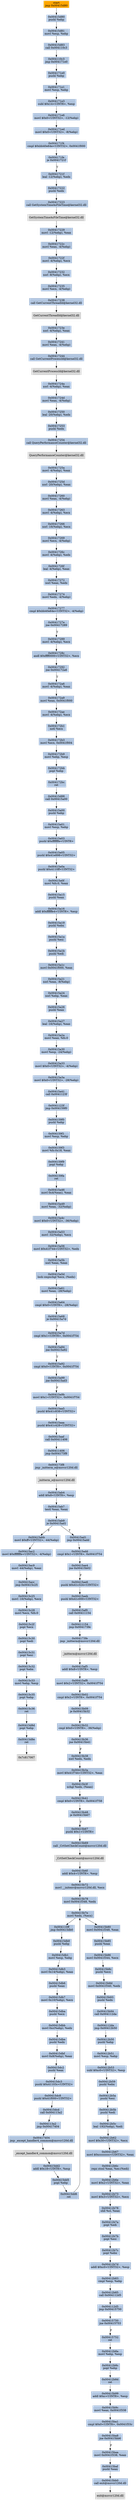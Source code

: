 digraph G {
node[shape=rectangle,style=filled,fillcolor=lightsteelblue,color=lightsteelblue]
bgcolor="transparent"
a0x00411271jmp_0x00415d80[label="start\njmp 0x00415d80",color="lightgrey",fillcolor="orange"];
a0x00415d80pushl_ebp[label="0x00415d80\npushl %ebp"];
a0x00415d81movl_esp_ebp[label="0x00415d81\nmovl %esp, %ebp"];
a0x00415d83call_0x004110c3[label="0x00415d83\ncall 0x004110c3"];
a0x004110c3jmp_0x004171e0[label="0x004110c3\njmp 0x004171e0"];
a0x004171e0pushl_ebp[label="0x004171e0\npushl %ebp"];
a0x004171e1movl_esp_ebp[label="0x004171e1\nmovl %esp, %ebp"];
a0x004171e3subl_0x14UINT8_esp[label="0x004171e3\nsubl $0x14<UINT8>, %esp"];
a0x004171e6movl_0x0UINT32__12ebp_[label="0x004171e6\nmovl $0x0<UINT32>, -12(%ebp)"];
a0x004171edmovl_0x0UINT32__8ebp_[label="0x004171ed\nmovl $0x0<UINT32>, -8(%ebp)"];
a0x004171f4cmpl_0xbb40e64eUINT32_0x0041f000[label="0x004171f4\ncmpl $0xbb40e64e<UINT32>, 0x0041f000"];
a0x004171feje_0x0041721f[label="0x004171fe\nje 0x0041721f"];
a0x0041721fleal__12ebp__edx[label="0x0041721f\nleal -12(%ebp), %edx"];
a0x00417222pushl_edx[label="0x00417222\npushl %edx"];
a0x00417223call_GetSystemTimeAsFileTime_kernel32_dll[label="0x00417223\ncall GetSystemTimeAsFileTime@kernel32.dll"];
GetSystemTimeAsFileTime_kernel32_dll[label="GetSystemTimeAsFileTime@kernel32.dll",color="lightgrey",fillcolor="lightgrey"];
a0x00417229movl__12ebp__eax[label="0x00417229\nmovl -12(%ebp), %eax"];
a0x0041722cmovl_eax__4ebp_[label="0x0041722c\nmovl %eax, -4(%ebp)"];
a0x0041722fmovl__4ebp__ecx[label="0x0041722f\nmovl -4(%ebp), %ecx"];
a0x00417232xorl__8ebp__ecx[label="0x00417232\nxorl -8(%ebp), %ecx"];
a0x00417235movl_ecx__4ebp_[label="0x00417235\nmovl %ecx, -4(%ebp)"];
a0x00417238call_GetCurrentThreadId_kernel32_dll[label="0x00417238\ncall GetCurrentThreadId@kernel32.dll"];
GetCurrentThreadId_kernel32_dll[label="GetCurrentThreadId@kernel32.dll",color="lightgrey",fillcolor="lightgrey"];
a0x0041723exorl__4ebp__eax[label="0x0041723e\nxorl -4(%ebp), %eax"];
a0x00417241movl_eax__4ebp_[label="0x00417241\nmovl %eax, -4(%ebp)"];
a0x00417244call_GetCurrentProcessId_kernel32_dll[label="0x00417244\ncall GetCurrentProcessId@kernel32.dll"];
GetCurrentProcessId_kernel32_dll[label="GetCurrentProcessId@kernel32.dll",color="lightgrey",fillcolor="lightgrey"];
a0x0041724axorl__4ebp__eax[label="0x0041724a\nxorl -4(%ebp), %eax"];
a0x0041724dmovl_eax__4ebp_[label="0x0041724d\nmovl %eax, -4(%ebp)"];
a0x00417250leal__20ebp__edx[label="0x00417250\nleal -20(%ebp), %edx"];
a0x00417253pushl_edx[label="0x00417253\npushl %edx"];
a0x00417254call_QueryPerformanceCounter_kernel32_dll[label="0x00417254\ncall QueryPerformanceCounter@kernel32.dll"];
QueryPerformanceCounter_kernel32_dll[label="QueryPerformanceCounter@kernel32.dll",color="lightgrey",fillcolor="lightgrey"];
a0x0041725amovl__4ebp__eax[label="0x0041725a\nmovl -4(%ebp), %eax"];
a0x0041725dxorl__20ebp__eax[label="0x0041725d\nxorl -20(%ebp), %eax"];
a0x00417260movl_eax__4ebp_[label="0x00417260\nmovl %eax, -4(%ebp)"];
a0x00417263movl__4ebp__ecx[label="0x00417263\nmovl -4(%ebp), %ecx"];
a0x00417266xorl__16ebp__ecx[label="0x00417266\nxorl -16(%ebp), %ecx"];
a0x00417269movl_ecx__4ebp_[label="0x00417269\nmovl %ecx, -4(%ebp)"];
a0x0041726cmovl__4ebp__edx[label="0x0041726c\nmovl -4(%ebp), %edx"];
a0x0041726fleal__4ebp__eax[label="0x0041726f\nleal -4(%ebp), %eax"];
a0x00417272xorl_eax_edx[label="0x00417272\nxorl %eax, %edx"];
a0x00417274movl_edx__4ebp_[label="0x00417274\nmovl %edx, -4(%ebp)"];
a0x00417277cmpl_0xbb40e64eUINT32__4ebp_[label="0x00417277\ncmpl $0xbb40e64e<UINT32>, -4(%ebp)"];
a0x0041727ejne_0x00417289[label="0x0041727e\njne 0x00417289"];
a0x00417289movl__4ebp__ecx[label="0x00417289\nmovl -4(%ebp), %ecx"];
a0x0041728candl_0xffff0000UINT32_ecx[label="0x0041728c\nandl $0xffff0000<UINT32>, %ecx"];
a0x00417292jne_0x004172a6[label="0x00417292\njne 0x004172a6"];
a0x004172a6movl__4ebp__eax[label="0x004172a6\nmovl -4(%ebp), %eax"];
a0x004172a9movl_eax_0x0041f000[label="0x004172a9\nmovl %eax, 0x0041f000"];
a0x004172aemovl__4ebp__ecx[label="0x004172ae\nmovl -4(%ebp), %ecx"];
a0x004172b1notl_ecx[label="0x004172b1\nnotl %ecx"];
a0x004172b3movl_ecx_0x0041f004[label="0x004172b3\nmovl %ecx, 0x0041f004"];
a0x004172b9movl_ebp_esp[label="0x004172b9\nmovl %ebp, %esp"];
a0x004172bbpopl_ebp[label="0x004172bb\npopl %ebp"];
a0x004172bcret[label="0x004172bc\nret"];
a0x00415d88call_0x00415a00[label="0x00415d88\ncall 0x00415a00"];
a0x00415a00pushl_ebp[label="0x00415a00\npushl %ebp"];
a0x00415a01movl_esp_ebp[label="0x00415a01\nmovl %esp, %ebp"];
a0x00415a03pushl_0xfffffffeUINT8[label="0x00415a03\npushl $0xfffffffe<UINT8>"];
a0x00415a05pushl_0x41e898UINT32[label="0x00415a05\npushl $0x41e898<UINT32>"];
a0x00415a0apushl_0x4110ffUINT32[label="0x00415a0a\npushl $0x4110ff<UINT32>"];
a0x00415a0fmovl_fs_0_eax[label="0x00415a0f\nmovl %fs:0, %eax"];
a0x00415a15pushl_eax[label="0x00415a15\npushl %eax"];
a0x00415a16addl_0xffffffe4UINT8_esp[label="0x00415a16\naddl $0xffffffe4<UINT8>, %esp"];
a0x00415a19pushl_ebx[label="0x00415a19\npushl %ebx"];
a0x00415a1apushl_esi[label="0x00415a1a\npushl %esi"];
a0x00415a1bpushl_edi[label="0x00415a1b\npushl %edi"];
a0x00415a1cmovl_0x0041f000_eax[label="0x00415a1c\nmovl 0x0041f000, %eax"];
a0x00415a21xorl_eax__8ebp_[label="0x00415a21\nxorl %eax, -8(%ebp)"];
a0x00415a24xorl_ebp_eax[label="0x00415a24\nxorl %ebp, %eax"];
a0x00415a26pushl_eax[label="0x00415a26\npushl %eax"];
a0x00415a27leal__16ebp__eax[label="0x00415a27\nleal -16(%ebp), %eax"];
a0x00415a2amovl_eax_fs_0[label="0x00415a2a\nmovl %eax, %fs:0"];
a0x00415a30movl_esp__24ebp_[label="0x00415a30\nmovl %esp, -24(%ebp)"];
a0x00415a33movl_0x0UINT32__4ebp_[label="0x00415a33\nmovl $0x0<UINT32>, -4(%ebp)"];
a0x00415a3amovl_0x0UINT32__28ebp_[label="0x00415a3a\nmovl $0x0<UINT32>, -28(%ebp)"];
a0x00415a41call_0x0041123f[label="0x00415a41\ncall 0x0041123f"];
a0x0041123fjmp_0x004159f0[label="0x0041123f\njmp 0x004159f0"];
a0x004159f0pushl_ebp[label="0x004159f0\npushl %ebp"];
a0x004159f1movl_esp_ebp[label="0x004159f1\nmovl %esp, %ebp"];
a0x004159f3movl_fs_0x18_eax[label="0x004159f3\nmovl %fs:0x18, %eax"];
a0x004159f9popl_ebp[label="0x004159f9\npopl %ebp"];
a0x004159faret[label="0x004159fa\nret"];
a0x00415a46movl_0x4eax__eax[label="0x00415a46\nmovl 0x4(%eax), %eax"];
a0x00415a49movl_eax__32ebp_[label="0x00415a49\nmovl %eax, -32(%ebp)"];
a0x00415a4cmovl_0x0UINT32__36ebp_[label="0x00415a4c\nmovl $0x0<UINT32>, -36(%ebp)"];
a0x00415a53movl__32ebp__ecx[label="0x00415a53\nmovl -32(%ebp), %ecx"];
a0x00415a56movl_0x41f744UINT32_edx[label="0x00415a56\nmovl $0x41f744<UINT32>, %edx"];
a0x00415a5bxorl_eax_eax[label="0x00415a5b\nxorl %eax, %eax"];
a0x00415a5dlock_cmpxchgl_ecx_edx_[label="0x00415a5d\nlock cmpxchgl %ecx, (%edx)"];
a0x00415a61movl_eax__28ebp_[label="0x00415a61\nmovl %eax, -28(%ebp)"];
a0x00415a64cmpl_0x0UINT8__28ebp_[label="0x00415a64\ncmpl $0x0<UINT8>, -28(%ebp)"];
a0x00415a68je_0x00415a7d[label="0x00415a68\nje 0x00415a7d"];
a0x00415a7dcmpl_0x1UINT8_0x0041f754[label="0x00415a7d\ncmpl $0x1<UINT8>, 0x0041f754"];
a0x00415a84jne_0x00415a92[label="0x00415a84\njne 0x00415a92"];
a0x00415a92cmpl_0x0UINT8_0x0041f754[label="0x00415a92\ncmpl $0x0<UINT8>, 0x0041f754"];
a0x00415a99jne_0x00415ad3[label="0x00415a99\njne 0x00415ad3"];
a0x00415a9bmovl_0x1UINT32_0x0041f754[label="0x00415a9b\nmovl $0x1<UINT32>, 0x0041f754"];
a0x00415aa5pushl_0x41c838UINT32[label="0x00415aa5\npushl $0x41c838<UINT32>"];
a0x00415aaapushl_0x41c428UINT32[label="0x00415aaa\npushl $0x41c428<UINT32>"];
a0x00415aafcall_0x00411406[label="0x00415aaf\ncall 0x00411406"];
a0x00411406jmp_0x004173f8[label="0x00411406\njmp 0x004173f8"];
a0x004173f8jmp__initterm_e_msvcr120d_dll[label="0x004173f8\njmp _initterm_e@msvcr120d.dll"];
a_initterm_e_msvcr120d_dll[label="_initterm_e@msvcr120d.dll",color="lightgrey",fillcolor="lightgrey"];
a0x00415ab4addl_0x8UINT8_esp[label="0x00415ab4\naddl $0x8<UINT8>, %esp"];
a0x00415ab7testl_eax_eax[label="0x00415ab7\ntestl %eax, %eax"];
a0x00415ab9je_0x00415ad1[label="0x00415ab9\nje 0x00415ad1"];
a0x00415abbmovl_0xffUINT32__44ebp_[label="0x00415abb\nmovl $0xff<UINT32>, -44(%ebp)"];
a0x00415ad1jmp_0x00415add[label="0x00415ad1\njmp 0x00415add"];
a0x00415addcmpl_0x1UINT8_0x0041f754[label="0x00415add\ncmpl $0x1<UINT8>, 0x0041f754"];
a0x00415ae4jne_0x00415b02[label="0x00415ae4\njne 0x00415b02"];
a0x00415ae6pushl_0x41c324UINT32[label="0x00415ae6\npushl $0x41c324<UINT32>"];
a0x00415aebpushl_0x41c000UINT32[label="0x00415aeb\npushl $0x41c000<UINT32>"];
a0x00415af0call_0x00411154[label="0x00415af0\ncall 0x00411154"];
a0x00411154jmp_0x004173fe[label="0x00411154\njmp 0x004173fe"];
a0x004173fejmp__initterm_msvcr120d_dll[label="0x004173fe\njmp _initterm@msvcr120d.dll"];
a_initterm_msvcr120d_dll[label="_initterm@msvcr120d.dll",color="lightgrey",fillcolor="lightgrey"];
a0x00415af5addl_0x8UINT8_esp[label="0x00415af5\naddl $0x8<UINT8>, %esp"];
a0x00415af8movl_0x2UINT32_0x0041f754[label="0x00415af8\nmovl $0x2<UINT32>, 0x0041f754"];
a0x00415b02cmpl_0x2UINT8_0x0041f754[label="0x00415b02\ncmpl $0x2<UINT8>, 0x0041f754"];
a0x00415b09je_0x00415b32[label="0x00415b09\nje 0x00415b32"];
a0x00415b32cmpl_0x0UINT8__36ebp_[label="0x00415b32\ncmpl $0x0<UINT8>, -36(%ebp)"];
a0x00415b36jne_0x00415b41[label="0x00415b36\njne 0x00415b41"];
a0x00415b38xorl_edx_edx[label="0x00415b38\nxorl %edx, %edx"];
a0x00415b3amovl_0x41f744UINT32_eax[label="0x00415b3a\nmovl $0x41f744<UINT32>, %eax"];
a0x00415b3fxchgl_edx_eax_[label="0x00415b3f\nxchgl %edx, (%eax)"];
a0x00415b41cmpl_0x0UINT8_0x0041f758[label="0x00415b41\ncmpl $0x0<UINT8>, 0x0041f758"];
a0x00415b48je_0x00415b67[label="0x00415b48\nje 0x00415b67"];
a0x00415b67pushl_0x1UINT8[label="0x00415b67\npushl $0x1<UINT8>"];
a0x00415b69call__CrtSetCheckCount_msvcr120d_dll[label="0x00415b69\ncall _CrtSetCheckCount@msvcr120d.dll"];
a_CrtSetCheckCount_msvcr120d_dll[label="_CrtSetCheckCount@msvcr120d.dll",color="lightgrey",fillcolor="lightgrey"];
a0x00415b6faddl_0x4UINT8_esp[label="0x00415b6f\naddl $0x4<UINT8>, %esp"];
a0x00415b72movl___initenv_msvcr120d_dll_ecx[label="0x00415b72\nmovl __initenv@msvcr120d.dll, %ecx"];
a0x00415b78movl_0x0041f348_edx[label="0x00415b78\nmovl 0x0041f348, %edx"];
a0x00415b7emovl_edx_ecx_[label="0x00415b7e\nmovl %edx, (%ecx)"];
a0x004110ffjmp_0x00415db0[label="0x004110ff\njmp 0x00415db0"];
a0x00415db0pushl_ebp[label="0x00415db0\npushl %ebp"];
a0x00415db1movl_esp_ebp[label="0x00415db1\nmovl %esp, %ebp"];
a0x00415db3movl_0x14ebp__eax[label="0x00415db3\nmovl 0x14(%ebp), %eax"];
a0x00415db6pushl_eax[label="0x00415db6\npushl %eax"];
a0x00415db7movl_0x10ebp__ecx[label="0x00415db7\nmovl 0x10(%ebp), %ecx"];
a0x00415dbapushl_ecx[label="0x00415dba\npushl %ecx"];
a0x00415dbbmovl_0xcebp__edx[label="0x00415dbb\nmovl 0xc(%ebp), %edx"];
a0x00415dbepushl_edx[label="0x00415dbe\npushl %edx"];
a0x00415dbfmovl_0x8ebp__eax[label="0x00415dbf\nmovl 0x8(%ebp), %eax"];
a0x00415dc2pushl_eax[label="0x00415dc2\npushl %eax"];
a0x00415dc3pushl_0x41103cUINT32[label="0x00415dc3\npushl $0x41103c<UINT32>"];
a0x00415dc8pushl_0x41f000UINT32[label="0x00415dc8\npushl $0x41f000<UINT32>"];
a0x00415dcdcall_0x004113a2[label="0x00415dcd\ncall 0x004113a2"];
a0x004113a2jmp_0x00417404[label="0x004113a2\njmp 0x00417404"];
a0x00417404jmp__except_handler4_common_msvcr120d_dll[label="0x00417404\njmp _except_handler4_common@msvcr120d.dll"];
a_except_handler4_common_msvcr120d_dll[label="_except_handler4_common@msvcr120d.dll",color="lightgrey",fillcolor="lightgrey"];
a0x00415dd2addl_0x18UINT8_esp[label="0x00415dd2\naddl $0x18<UINT8>, %esp"];
a0x00415dd5popl_ebp[label="0x00415dd5\npopl %ebp"];
a0x00415dd6ret[label="0x00415dd6\nret"];
a0x00415b80movl_0x0041f348_eax[label="0x00415b80\nmovl 0x0041f348, %eax"];
a0x00415b85pushl_eax[label="0x00415b85\npushl %eax"];
a0x00415b86movl_0x0041f344_ecx[label="0x00415b86\nmovl 0x0041f344, %ecx"];
a0x00415b8cpushl_ecx[label="0x00415b8c\npushl %ecx"];
a0x00415b8dmovl_0x0041f340_edx[label="0x00415b8d\nmovl 0x0041f340, %edx"];
a0x00415b93pushl_edx[label="0x00415b93\npushl %edx"];
a0x00415b94call_0x004112da[label="0x00415b94\ncall 0x004112da"];
a0x004112dajmp_0x00412b50[label="0x004112da\njmp 0x00412b50"];
a0x00412b50pushl_ebp[label="0x00412b50\npushl %ebp"];
a0x00412b51movl_esp_ebp[label="0x00412b51\nmovl %esp, %ebp"];
a0x00412b53subl_0xc0UINT32_esp[label="0x00412b53\nsubl $0xc0<UINT32>, %esp"];
a0x00412b59pushl_ebx[label="0x00412b59\npushl %ebx"];
a0x00412b5apushl_esi[label="0x00412b5a\npushl %esi"];
a0x00412b5bpushl_edi[label="0x00412b5b\npushl %edi"];
a0x00412b5cleal__192ebp__edi[label="0x00412b5c\nleal -192(%ebp), %edi"];
a0x00412b62movl_0x30UINT32_ecx[label="0x00412b62\nmovl $0x30<UINT32>, %ecx"];
a0x00412b67movl_0xccccccccUINT32_eax[label="0x00412b67\nmovl $0xcccccccc<UINT32>, %eax"];
a0x00412b6crepz_stosl_eax_es_edi_[label="0x00412b6c\nrepz stosl %eax, %es:(%edi)"];
a0x00412b6emovl_0x2UINT32_eax[label="0x00412b6e\nmovl $0x2<UINT32>, %eax"];
a0x00412b73movl_0x3UINT32_ecx[label="0x00412b73\nmovl $0x3<UINT32>, %ecx"];
a0x00412b78shll_cl_eax[label="0x00412b78\nshll %cl, %eax"];
a0x00412b7apopl_edi[label="0x00412b7a\npopl %edi"];
a0x00412b7bpopl_esi[label="0x00412b7b\npopl %esi"];
a0x00412b7cpopl_ebx[label="0x00412b7c\npopl %ebx"];
a0x00412b7daddl_0xc0UINT32_esp[label="0x00412b7d\naddl $0xc0<UINT32>, %esp"];
a0x00412b83cmpl_esp_ebp[label="0x00412b83\ncmpl %esp, %ebp"];
a0x00412b85call_0x004112d5[label="0x00412b85\ncall 0x004112d5"];
a0x004112d5jmp_0x00415750[label="0x004112d5\njmp 0x00415750"];
a0x00415750jne_0x00415753[label="0x00415750\njne 0x00415753"];
a0x00415752ret[label="0x00415752\nret"];
a0x00412b8amovl_ebp_esp[label="0x00412b8a\nmovl %ebp, %esp"];
a0x00412b8cpopl_ebp[label="0x00412b8c\npopl %ebp"];
a0x00412b8dret[label="0x00412b8d\nret"];
a0x00415b99addl_0xcUINT8_esp[label="0x00415b99\naddl $0xc<UINT8>, %esp"];
a0x00415b9cmovl_eax_0x0041f338[label="0x00415b9c\nmovl %eax, 0x0041f338"];
a0x00415ba1cmpl_0x0UINT8_0x0041f33c[label="0x00415ba1\ncmpl $0x0<UINT8>, 0x0041f33c"];
a0x00415ba8jne_0x00415bb6[label="0x00415ba8\njne 0x00415bb6"];
a0x00415baamovl_0x0041f338_eax[label="0x00415baa\nmovl 0x0041f338, %eax"];
a0x00415bafpushl_eax[label="0x00415baf\npushl %eax"];
a0x00415bb0call_exit_msvcr120d_dll[label="0x00415bb0\ncall exit@msvcr120d.dll"];
exit_msvcr120d_dll[label="exit@msvcr120d.dll",color="lightgrey",fillcolor="lightgrey"];
a0x00415ac2movl_0xfffffffeUINT32__4ebp_[label="0x00415ac2\nmovl $0xfffffffe<UINT32>, -4(%ebp)"];
a0x00415ac9movl__44ebp__eax[label="0x00415ac9\nmovl -44(%ebp), %eax"];
a0x00415accjmp_0x00415c25[label="0x00415acc\njmp 0x00415c25"];
a0x00415c25movl__16ebp__ecx[label="0x00415c25\nmovl -16(%ebp), %ecx"];
a0x00415c28movl_ecx_fs_0[label="0x00415c28\nmovl %ecx, %fs:0"];
a0x00415c2fpopl_ecx[label="0x00415c2f\npopl %ecx"];
a0x00415c30popl_edi[label="0x00415c30\npopl %edi"];
a0x00415c31popl_esi[label="0x00415c31\npopl %esi"];
a0x00415c32popl_ebx[label="0x00415c32\npopl %ebx"];
a0x00415c33movl_ebp_esp[label="0x00415c33\nmovl %ebp, %esp"];
a0x00415c35popl_ebp[label="0x00415c35\npopl %ebp"];
a0x00415c36ret[label="0x00415c36\nret"];
a0x00415d8dpopl_ebp[label="0x00415d8d\npopl %ebp"];
a0x00415d8eret[label="0x00415d8e\nret"];
a0x7c817067[label="0x7c817067",color="lightgrey",fillcolor="lightgrey"];
a0x00411271jmp_0x00415d80 -> a0x00415d80pushl_ebp [color="#000000"];
a0x00415d80pushl_ebp -> a0x00415d81movl_esp_ebp [color="#000000"];
a0x00415d81movl_esp_ebp -> a0x00415d83call_0x004110c3 [color="#000000"];
a0x00415d83call_0x004110c3 -> a0x004110c3jmp_0x004171e0 [color="#000000"];
a0x004110c3jmp_0x004171e0 -> a0x004171e0pushl_ebp [color="#000000"];
a0x004171e0pushl_ebp -> a0x004171e1movl_esp_ebp [color="#000000"];
a0x004171e1movl_esp_ebp -> a0x004171e3subl_0x14UINT8_esp [color="#000000"];
a0x004171e3subl_0x14UINT8_esp -> a0x004171e6movl_0x0UINT32__12ebp_ [color="#000000"];
a0x004171e6movl_0x0UINT32__12ebp_ -> a0x004171edmovl_0x0UINT32__8ebp_ [color="#000000"];
a0x004171edmovl_0x0UINT32__8ebp_ -> a0x004171f4cmpl_0xbb40e64eUINT32_0x0041f000 [color="#000000"];
a0x004171f4cmpl_0xbb40e64eUINT32_0x0041f000 -> a0x004171feje_0x0041721f [color="#000000"];
a0x004171feje_0x0041721f -> a0x0041721fleal__12ebp__edx [color="#000000",label="T"];
a0x0041721fleal__12ebp__edx -> a0x00417222pushl_edx [color="#000000"];
a0x00417222pushl_edx -> a0x00417223call_GetSystemTimeAsFileTime_kernel32_dll [color="#000000"];
a0x00417223call_GetSystemTimeAsFileTime_kernel32_dll -> GetSystemTimeAsFileTime_kernel32_dll [color="#000000"];
GetSystemTimeAsFileTime_kernel32_dll -> a0x00417229movl__12ebp__eax [color="#000000"];
a0x00417229movl__12ebp__eax -> a0x0041722cmovl_eax__4ebp_ [color="#000000"];
a0x0041722cmovl_eax__4ebp_ -> a0x0041722fmovl__4ebp__ecx [color="#000000"];
a0x0041722fmovl__4ebp__ecx -> a0x00417232xorl__8ebp__ecx [color="#000000"];
a0x00417232xorl__8ebp__ecx -> a0x00417235movl_ecx__4ebp_ [color="#000000"];
a0x00417235movl_ecx__4ebp_ -> a0x00417238call_GetCurrentThreadId_kernel32_dll [color="#000000"];
a0x00417238call_GetCurrentThreadId_kernel32_dll -> GetCurrentThreadId_kernel32_dll [color="#000000"];
GetCurrentThreadId_kernel32_dll -> a0x0041723exorl__4ebp__eax [color="#000000"];
a0x0041723exorl__4ebp__eax -> a0x00417241movl_eax__4ebp_ [color="#000000"];
a0x00417241movl_eax__4ebp_ -> a0x00417244call_GetCurrentProcessId_kernel32_dll [color="#000000"];
a0x00417244call_GetCurrentProcessId_kernel32_dll -> GetCurrentProcessId_kernel32_dll [color="#000000"];
GetCurrentProcessId_kernel32_dll -> a0x0041724axorl__4ebp__eax [color="#000000"];
a0x0041724axorl__4ebp__eax -> a0x0041724dmovl_eax__4ebp_ [color="#000000"];
a0x0041724dmovl_eax__4ebp_ -> a0x00417250leal__20ebp__edx [color="#000000"];
a0x00417250leal__20ebp__edx -> a0x00417253pushl_edx [color="#000000"];
a0x00417253pushl_edx -> a0x00417254call_QueryPerformanceCounter_kernel32_dll [color="#000000"];
a0x00417254call_QueryPerformanceCounter_kernel32_dll -> QueryPerformanceCounter_kernel32_dll [color="#000000"];
QueryPerformanceCounter_kernel32_dll -> a0x0041725amovl__4ebp__eax [color="#000000"];
a0x0041725amovl__4ebp__eax -> a0x0041725dxorl__20ebp__eax [color="#000000"];
a0x0041725dxorl__20ebp__eax -> a0x00417260movl_eax__4ebp_ [color="#000000"];
a0x00417260movl_eax__4ebp_ -> a0x00417263movl__4ebp__ecx [color="#000000"];
a0x00417263movl__4ebp__ecx -> a0x00417266xorl__16ebp__ecx [color="#000000"];
a0x00417266xorl__16ebp__ecx -> a0x00417269movl_ecx__4ebp_ [color="#000000"];
a0x00417269movl_ecx__4ebp_ -> a0x0041726cmovl__4ebp__edx [color="#000000"];
a0x0041726cmovl__4ebp__edx -> a0x0041726fleal__4ebp__eax [color="#000000"];
a0x0041726fleal__4ebp__eax -> a0x00417272xorl_eax_edx [color="#000000"];
a0x00417272xorl_eax_edx -> a0x00417274movl_edx__4ebp_ [color="#000000"];
a0x00417274movl_edx__4ebp_ -> a0x00417277cmpl_0xbb40e64eUINT32__4ebp_ [color="#000000"];
a0x00417277cmpl_0xbb40e64eUINT32__4ebp_ -> a0x0041727ejne_0x00417289 [color="#000000"];
a0x0041727ejne_0x00417289 -> a0x00417289movl__4ebp__ecx [color="#000000",label="T"];
a0x00417289movl__4ebp__ecx -> a0x0041728candl_0xffff0000UINT32_ecx [color="#000000"];
a0x0041728candl_0xffff0000UINT32_ecx -> a0x00417292jne_0x004172a6 [color="#000000"];
a0x00417292jne_0x004172a6 -> a0x004172a6movl__4ebp__eax [color="#000000",label="T"];
a0x004172a6movl__4ebp__eax -> a0x004172a9movl_eax_0x0041f000 [color="#000000"];
a0x004172a9movl_eax_0x0041f000 -> a0x004172aemovl__4ebp__ecx [color="#000000"];
a0x004172aemovl__4ebp__ecx -> a0x004172b1notl_ecx [color="#000000"];
a0x004172b1notl_ecx -> a0x004172b3movl_ecx_0x0041f004 [color="#000000"];
a0x004172b3movl_ecx_0x0041f004 -> a0x004172b9movl_ebp_esp [color="#000000"];
a0x004172b9movl_ebp_esp -> a0x004172bbpopl_ebp [color="#000000"];
a0x004172bbpopl_ebp -> a0x004172bcret [color="#000000"];
a0x004172bcret -> a0x00415d88call_0x00415a00 [color="#000000"];
a0x00415d88call_0x00415a00 -> a0x00415a00pushl_ebp [color="#000000"];
a0x00415a00pushl_ebp -> a0x00415a01movl_esp_ebp [color="#000000"];
a0x00415a01movl_esp_ebp -> a0x00415a03pushl_0xfffffffeUINT8 [color="#000000"];
a0x00415a03pushl_0xfffffffeUINT8 -> a0x00415a05pushl_0x41e898UINT32 [color="#000000"];
a0x00415a05pushl_0x41e898UINT32 -> a0x00415a0apushl_0x4110ffUINT32 [color="#000000"];
a0x00415a0apushl_0x4110ffUINT32 -> a0x00415a0fmovl_fs_0_eax [color="#000000"];
a0x00415a0fmovl_fs_0_eax -> a0x00415a15pushl_eax [color="#000000"];
a0x00415a15pushl_eax -> a0x00415a16addl_0xffffffe4UINT8_esp [color="#000000"];
a0x00415a16addl_0xffffffe4UINT8_esp -> a0x00415a19pushl_ebx [color="#000000"];
a0x00415a19pushl_ebx -> a0x00415a1apushl_esi [color="#000000"];
a0x00415a1apushl_esi -> a0x00415a1bpushl_edi [color="#000000"];
a0x00415a1bpushl_edi -> a0x00415a1cmovl_0x0041f000_eax [color="#000000"];
a0x00415a1cmovl_0x0041f000_eax -> a0x00415a21xorl_eax__8ebp_ [color="#000000"];
a0x00415a21xorl_eax__8ebp_ -> a0x00415a24xorl_ebp_eax [color="#000000"];
a0x00415a24xorl_ebp_eax -> a0x00415a26pushl_eax [color="#000000"];
a0x00415a26pushl_eax -> a0x00415a27leal__16ebp__eax [color="#000000"];
a0x00415a27leal__16ebp__eax -> a0x00415a2amovl_eax_fs_0 [color="#000000"];
a0x00415a2amovl_eax_fs_0 -> a0x00415a30movl_esp__24ebp_ [color="#000000"];
a0x00415a30movl_esp__24ebp_ -> a0x00415a33movl_0x0UINT32__4ebp_ [color="#000000"];
a0x00415a33movl_0x0UINT32__4ebp_ -> a0x00415a3amovl_0x0UINT32__28ebp_ [color="#000000"];
a0x00415a3amovl_0x0UINT32__28ebp_ -> a0x00415a41call_0x0041123f [color="#000000"];
a0x00415a41call_0x0041123f -> a0x0041123fjmp_0x004159f0 [color="#000000"];
a0x0041123fjmp_0x004159f0 -> a0x004159f0pushl_ebp [color="#000000"];
a0x004159f0pushl_ebp -> a0x004159f1movl_esp_ebp [color="#000000"];
a0x004159f1movl_esp_ebp -> a0x004159f3movl_fs_0x18_eax [color="#000000"];
a0x004159f3movl_fs_0x18_eax -> a0x004159f9popl_ebp [color="#000000"];
a0x004159f9popl_ebp -> a0x004159faret [color="#000000"];
a0x004159faret -> a0x00415a46movl_0x4eax__eax [color="#000000"];
a0x00415a46movl_0x4eax__eax -> a0x00415a49movl_eax__32ebp_ [color="#000000"];
a0x00415a49movl_eax__32ebp_ -> a0x00415a4cmovl_0x0UINT32__36ebp_ [color="#000000"];
a0x00415a4cmovl_0x0UINT32__36ebp_ -> a0x00415a53movl__32ebp__ecx [color="#000000"];
a0x00415a53movl__32ebp__ecx -> a0x00415a56movl_0x41f744UINT32_edx [color="#000000"];
a0x00415a56movl_0x41f744UINT32_edx -> a0x00415a5bxorl_eax_eax [color="#000000"];
a0x00415a5bxorl_eax_eax -> a0x00415a5dlock_cmpxchgl_ecx_edx_ [color="#000000"];
a0x00415a5dlock_cmpxchgl_ecx_edx_ -> a0x00415a61movl_eax__28ebp_ [color="#000000"];
a0x00415a61movl_eax__28ebp_ -> a0x00415a64cmpl_0x0UINT8__28ebp_ [color="#000000"];
a0x00415a64cmpl_0x0UINT8__28ebp_ -> a0x00415a68je_0x00415a7d [color="#000000"];
a0x00415a68je_0x00415a7d -> a0x00415a7dcmpl_0x1UINT8_0x0041f754 [color="#000000",label="T"];
a0x00415a7dcmpl_0x1UINT8_0x0041f754 -> a0x00415a84jne_0x00415a92 [color="#000000"];
a0x00415a84jne_0x00415a92 -> a0x00415a92cmpl_0x0UINT8_0x0041f754 [color="#000000",label="T"];
a0x00415a92cmpl_0x0UINT8_0x0041f754 -> a0x00415a99jne_0x00415ad3 [color="#000000"];
a0x00415a99jne_0x00415ad3 -> a0x00415a9bmovl_0x1UINT32_0x0041f754 [color="#000000",label="F"];
a0x00415a9bmovl_0x1UINT32_0x0041f754 -> a0x00415aa5pushl_0x41c838UINT32 [color="#000000"];
a0x00415aa5pushl_0x41c838UINT32 -> a0x00415aaapushl_0x41c428UINT32 [color="#000000"];
a0x00415aaapushl_0x41c428UINT32 -> a0x00415aafcall_0x00411406 [color="#000000"];
a0x00415aafcall_0x00411406 -> a0x00411406jmp_0x004173f8 [color="#000000"];
a0x00411406jmp_0x004173f8 -> a0x004173f8jmp__initterm_e_msvcr120d_dll [color="#000000"];
a0x004173f8jmp__initterm_e_msvcr120d_dll -> a_initterm_e_msvcr120d_dll [color="#000000"];
a_initterm_e_msvcr120d_dll -> a0x00415ab4addl_0x8UINT8_esp [color="#000000"];
a0x00415ab4addl_0x8UINT8_esp -> a0x00415ab7testl_eax_eax [color="#000000"];
a0x00415ab7testl_eax_eax -> a0x00415ab9je_0x00415ad1 [color="#000000"];
a0x00415ab9je_0x00415ad1 -> a0x00415abbmovl_0xffUINT32__44ebp_ [color="#000000",label="F"];
a0x00415ab9je_0x00415ad1 -> a0x00415ad1jmp_0x00415add [color="#000000",label="T"];
a0x00415ad1jmp_0x00415add -> a0x00415addcmpl_0x1UINT8_0x0041f754 [color="#000000"];
a0x00415addcmpl_0x1UINT8_0x0041f754 -> a0x00415ae4jne_0x00415b02 [color="#000000"];
a0x00415ae4jne_0x00415b02 -> a0x00415ae6pushl_0x41c324UINT32 [color="#000000",label="F"];
a0x00415ae6pushl_0x41c324UINT32 -> a0x00415aebpushl_0x41c000UINT32 [color="#000000"];
a0x00415aebpushl_0x41c000UINT32 -> a0x00415af0call_0x00411154 [color="#000000"];
a0x00415af0call_0x00411154 -> a0x00411154jmp_0x004173fe [color="#000000"];
a0x00411154jmp_0x004173fe -> a0x004173fejmp__initterm_msvcr120d_dll [color="#000000"];
a0x004173fejmp__initterm_msvcr120d_dll -> a_initterm_msvcr120d_dll [color="#000000"];
a_initterm_msvcr120d_dll -> a0x00415af5addl_0x8UINT8_esp [color="#000000"];
a0x00415af5addl_0x8UINT8_esp -> a0x00415af8movl_0x2UINT32_0x0041f754 [color="#000000"];
a0x00415af8movl_0x2UINT32_0x0041f754 -> a0x00415b02cmpl_0x2UINT8_0x0041f754 [color="#000000"];
a0x00415b02cmpl_0x2UINT8_0x0041f754 -> a0x00415b09je_0x00415b32 [color="#000000"];
a0x00415b09je_0x00415b32 -> a0x00415b32cmpl_0x0UINT8__36ebp_ [color="#000000",label="T"];
a0x00415b32cmpl_0x0UINT8__36ebp_ -> a0x00415b36jne_0x00415b41 [color="#000000"];
a0x00415b36jne_0x00415b41 -> a0x00415b38xorl_edx_edx [color="#000000",label="F"];
a0x00415b38xorl_edx_edx -> a0x00415b3amovl_0x41f744UINT32_eax [color="#000000"];
a0x00415b3amovl_0x41f744UINT32_eax -> a0x00415b3fxchgl_edx_eax_ [color="#000000"];
a0x00415b3fxchgl_edx_eax_ -> a0x00415b41cmpl_0x0UINT8_0x0041f758 [color="#000000"];
a0x00415b41cmpl_0x0UINT8_0x0041f758 -> a0x00415b48je_0x00415b67 [color="#000000"];
a0x00415b48je_0x00415b67 -> a0x00415b67pushl_0x1UINT8 [color="#000000",label="T"];
a0x00415b67pushl_0x1UINT8 -> a0x00415b69call__CrtSetCheckCount_msvcr120d_dll [color="#000000"];
a0x00415b69call__CrtSetCheckCount_msvcr120d_dll -> a_CrtSetCheckCount_msvcr120d_dll [color="#000000"];
a_CrtSetCheckCount_msvcr120d_dll -> a0x00415b6faddl_0x4UINT8_esp [color="#000000"];
a0x00415b6faddl_0x4UINT8_esp -> a0x00415b72movl___initenv_msvcr120d_dll_ecx [color="#000000"];
a0x00415b72movl___initenv_msvcr120d_dll_ecx -> a0x00415b78movl_0x0041f348_edx [color="#000000"];
a0x00415b78movl_0x0041f348_edx -> a0x00415b7emovl_edx_ecx_ [color="#000000"];
a0x00415b7emovl_edx_ecx_ -> a0x004110ffjmp_0x00415db0 [color="#000000"];
a0x004110ffjmp_0x00415db0 -> a0x00415db0pushl_ebp [color="#000000"];
a0x00415db0pushl_ebp -> a0x00415db1movl_esp_ebp [color="#000000"];
a0x00415db1movl_esp_ebp -> a0x00415db3movl_0x14ebp__eax [color="#000000"];
a0x00415db3movl_0x14ebp__eax -> a0x00415db6pushl_eax [color="#000000"];
a0x00415db6pushl_eax -> a0x00415db7movl_0x10ebp__ecx [color="#000000"];
a0x00415db7movl_0x10ebp__ecx -> a0x00415dbapushl_ecx [color="#000000"];
a0x00415dbapushl_ecx -> a0x00415dbbmovl_0xcebp__edx [color="#000000"];
a0x00415dbbmovl_0xcebp__edx -> a0x00415dbepushl_edx [color="#000000"];
a0x00415dbepushl_edx -> a0x00415dbfmovl_0x8ebp__eax [color="#000000"];
a0x00415dbfmovl_0x8ebp__eax -> a0x00415dc2pushl_eax [color="#000000"];
a0x00415dc2pushl_eax -> a0x00415dc3pushl_0x41103cUINT32 [color="#000000"];
a0x00415dc3pushl_0x41103cUINT32 -> a0x00415dc8pushl_0x41f000UINT32 [color="#000000"];
a0x00415dc8pushl_0x41f000UINT32 -> a0x00415dcdcall_0x004113a2 [color="#000000"];
a0x00415dcdcall_0x004113a2 -> a0x004113a2jmp_0x00417404 [color="#000000"];
a0x004113a2jmp_0x00417404 -> a0x00417404jmp__except_handler4_common_msvcr120d_dll [color="#000000"];
a0x00417404jmp__except_handler4_common_msvcr120d_dll -> a_except_handler4_common_msvcr120d_dll [color="#000000"];
a_except_handler4_common_msvcr120d_dll -> a0x00415dd2addl_0x18UINT8_esp [color="#000000"];
a0x00415dd2addl_0x18UINT8_esp -> a0x00415dd5popl_ebp [color="#000000"];
a0x00415dd5popl_ebp -> a0x00415dd6ret [color="#000000"];
a0x00415dd6ret -> a0x00415b7emovl_edx_ecx_ [color="#000000"];
a0x00415b7emovl_edx_ecx_ -> a0x00415b80movl_0x0041f348_eax [color="#000000"];
a0x00415b80movl_0x0041f348_eax -> a0x00415b85pushl_eax [color="#000000"];
a0x00415b85pushl_eax -> a0x00415b86movl_0x0041f344_ecx [color="#000000"];
a0x00415b86movl_0x0041f344_ecx -> a0x00415b8cpushl_ecx [color="#000000"];
a0x00415b8cpushl_ecx -> a0x00415b8dmovl_0x0041f340_edx [color="#000000"];
a0x00415b8dmovl_0x0041f340_edx -> a0x00415b93pushl_edx [color="#000000"];
a0x00415b93pushl_edx -> a0x00415b94call_0x004112da [color="#000000"];
a0x00415b94call_0x004112da -> a0x004112dajmp_0x00412b50 [color="#000000"];
a0x004112dajmp_0x00412b50 -> a0x00412b50pushl_ebp [color="#000000"];
a0x00412b50pushl_ebp -> a0x00412b51movl_esp_ebp [color="#000000"];
a0x00412b51movl_esp_ebp -> a0x00412b53subl_0xc0UINT32_esp [color="#000000"];
a0x00412b53subl_0xc0UINT32_esp -> a0x00412b59pushl_ebx [color="#000000"];
a0x00412b59pushl_ebx -> a0x00412b5apushl_esi [color="#000000"];
a0x00412b5apushl_esi -> a0x00412b5bpushl_edi [color="#000000"];
a0x00412b5bpushl_edi -> a0x00412b5cleal__192ebp__edi [color="#000000"];
a0x00412b5cleal__192ebp__edi -> a0x00412b62movl_0x30UINT32_ecx [color="#000000"];
a0x00412b62movl_0x30UINT32_ecx -> a0x00412b67movl_0xccccccccUINT32_eax [color="#000000"];
a0x00412b67movl_0xccccccccUINT32_eax -> a0x00412b6crepz_stosl_eax_es_edi_ [color="#000000"];
a0x00412b6crepz_stosl_eax_es_edi_ -> a0x00412b6emovl_0x2UINT32_eax [color="#000000"];
a0x00412b6emovl_0x2UINT32_eax -> a0x00412b73movl_0x3UINT32_ecx [color="#000000"];
a0x00412b73movl_0x3UINT32_ecx -> a0x00412b78shll_cl_eax [color="#000000"];
a0x00412b78shll_cl_eax -> a0x00412b7apopl_edi [color="#000000"];
a0x00412b7apopl_edi -> a0x00412b7bpopl_esi [color="#000000"];
a0x00412b7bpopl_esi -> a0x00412b7cpopl_ebx [color="#000000"];
a0x00412b7cpopl_ebx -> a0x00412b7daddl_0xc0UINT32_esp [color="#000000"];
a0x00412b7daddl_0xc0UINT32_esp -> a0x00412b83cmpl_esp_ebp [color="#000000"];
a0x00412b83cmpl_esp_ebp -> a0x00412b85call_0x004112d5 [color="#000000"];
a0x00412b85call_0x004112d5 -> a0x004112d5jmp_0x00415750 [color="#000000"];
a0x004112d5jmp_0x00415750 -> a0x00415750jne_0x00415753 [color="#000000"];
a0x00415750jne_0x00415753 -> a0x00415752ret [color="#000000",label="F"];
a0x00415752ret -> a0x00412b8amovl_ebp_esp [color="#000000"];
a0x00412b8amovl_ebp_esp -> a0x00412b8cpopl_ebp [color="#000000"];
a0x00412b8cpopl_ebp -> a0x00412b8dret [color="#000000"];
a0x00412b8dret -> a0x00415b99addl_0xcUINT8_esp [color="#000000"];
a0x00415b99addl_0xcUINT8_esp -> a0x00415b9cmovl_eax_0x0041f338 [color="#000000"];
a0x00415b9cmovl_eax_0x0041f338 -> a0x00415ba1cmpl_0x0UINT8_0x0041f33c [color="#000000"];
a0x00415ba1cmpl_0x0UINT8_0x0041f33c -> a0x00415ba8jne_0x00415bb6 [color="#000000"];
a0x00415ba8jne_0x00415bb6 -> a0x00415baamovl_0x0041f338_eax [color="#000000",label="F"];
a0x00415baamovl_0x0041f338_eax -> a0x00415bafpushl_eax [color="#000000"];
a0x00415bafpushl_eax -> a0x00415bb0call_exit_msvcr120d_dll [color="#000000"];
a0x00415bb0call_exit_msvcr120d_dll -> exit_msvcr120d_dll [color="#000000"];
a0x00415abbmovl_0xffUINT32__44ebp_ -> a0x00415ac2movl_0xfffffffeUINT32__4ebp_ [color="#000000"];
a0x00415ac2movl_0xfffffffeUINT32__4ebp_ -> a0x00415ac9movl__44ebp__eax [color="#000000"];
a0x00415ac9movl__44ebp__eax -> a0x00415accjmp_0x00415c25 [color="#000000"];
a0x00415accjmp_0x00415c25 -> a0x00415c25movl__16ebp__ecx [color="#000000"];
a0x00415c25movl__16ebp__ecx -> a0x00415c28movl_ecx_fs_0 [color="#000000"];
a0x00415c28movl_ecx_fs_0 -> a0x00415c2fpopl_ecx [color="#000000"];
a0x00415c2fpopl_ecx -> a0x00415c30popl_edi [color="#000000"];
a0x00415c30popl_edi -> a0x00415c31popl_esi [color="#000000"];
a0x00415c31popl_esi -> a0x00415c32popl_ebx [color="#000000"];
a0x00415c32popl_ebx -> a0x00415c33movl_ebp_esp [color="#000000"];
a0x00415c33movl_ebp_esp -> a0x00415c35popl_ebp [color="#000000"];
a0x00415c35popl_ebp -> a0x00415c36ret [color="#000000"];
a0x00415c36ret -> a0x00415d8dpopl_ebp [color="#000000"];
a0x00415d8dpopl_ebp -> a0x00415d8eret [color="#000000"];
a0x00415d8eret -> a0x7c817067 [color="#000000"];
}
